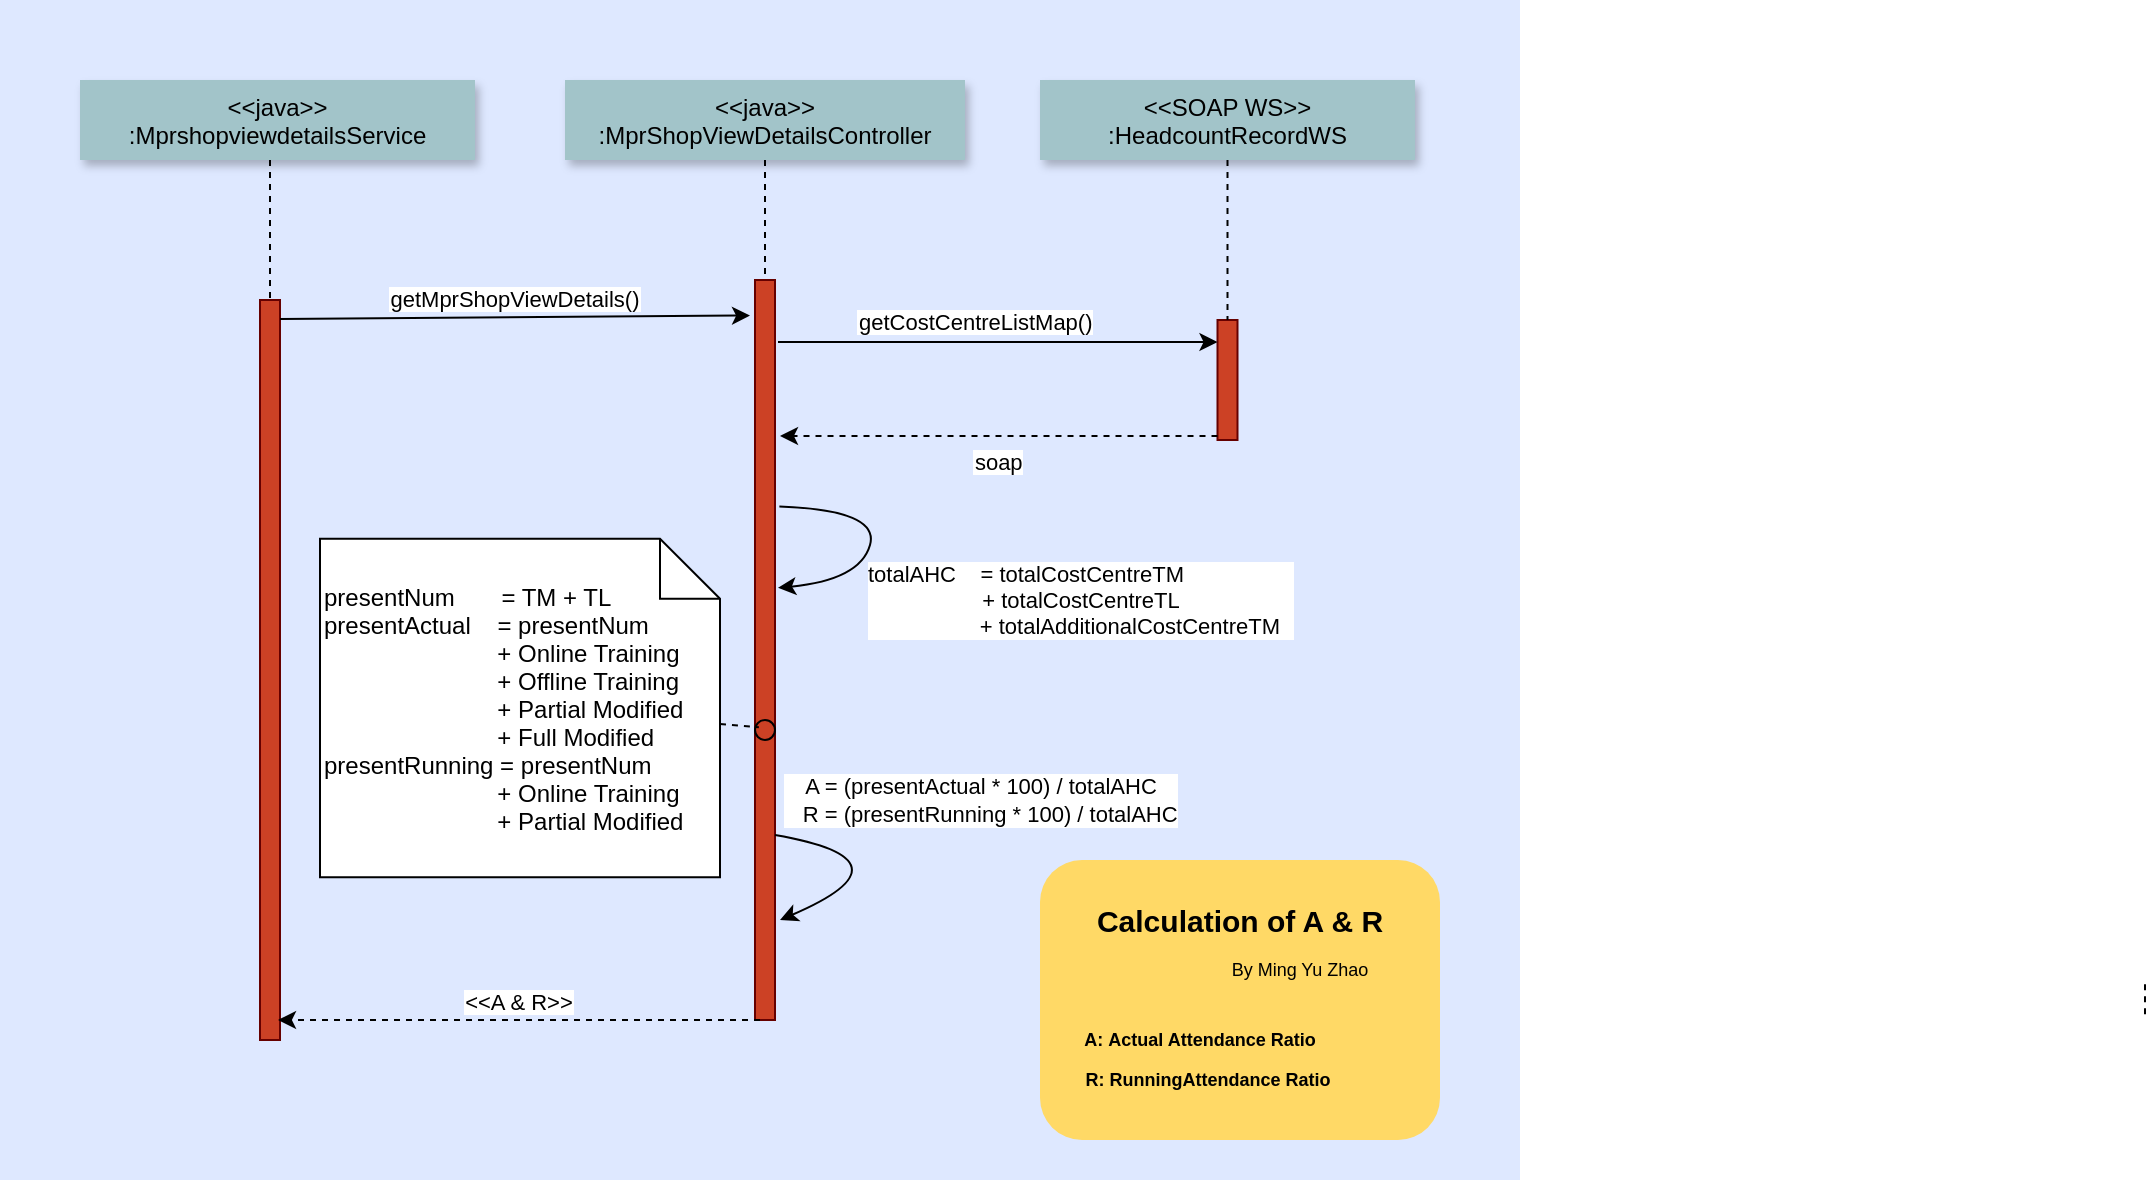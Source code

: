 <mxfile version="14.1.5" type="github">
  <diagram name="Page-1" id="9361dd3d-8414-5efd-6122-117bd74ce7a7">
    <mxGraphModel dx="1673" dy="934" grid="1" gridSize="10" guides="1" tooltips="1" connect="1" arrows="1" fold="1" page="0" pageScale="1.5" pageWidth="826" pageHeight="1169" background="#ffffff" math="0" shadow="0">
      <root>
        <mxCell id="0" />
        <mxCell id="1" parent="0" />
        <mxCell id="69" value="" style="fillColor=#DEE8FF;strokeColor=none" parent="1" vertex="1">
          <mxGeometry x="70" y="20" width="760" height="590" as="geometry" />
        </mxCell>
        <mxCell id="2" value="" style="fillColor=#CC4125;strokeColor=#660000" parent="1" vertex="1">
          <mxGeometry x="200" y="170" width="10" height="370" as="geometry" />
        </mxCell>
        <mxCell id="4" value="&lt;&lt;java&gt;&gt;&#xa;:MprshopviewdetailsService" style="shadow=1;fillColor=#A2C4C9;strokeColor=none" parent="1" vertex="1">
          <mxGeometry x="110" y="60" width="197.5" height="40" as="geometry" />
        </mxCell>
        <mxCell id="6" value="" style="fillColor=#CC4125;strokeColor=#660000" parent="1" vertex="1">
          <mxGeometry x="447.5" y="160" width="10" height="370" as="geometry" />
        </mxCell>
        <mxCell id="7" value="&lt;&lt;java&gt;&gt;&#xa;:MprShopViewDetailsController" style="shadow=1;fillColor=#A2C4C9;strokeColor=none" parent="1" vertex="1">
          <mxGeometry x="352.5" y="60" width="200" height="40" as="geometry" />
        </mxCell>
        <mxCell id="8" value="" style="edgeStyle=none;endArrow=none;dashed=1" parent="1" source="7" target="6" edge="1">
          <mxGeometry x="272.335" y="165" width="100" height="100" as="geometry">
            <mxPoint x="347.259" y="110" as="sourcePoint" />
            <mxPoint x="347.576" y="165" as="targetPoint" />
          </mxGeometry>
        </mxCell>
        <mxCell id="9" value="getMprShopViewDetails()" style="edgeStyle=none;verticalLabelPosition=top;verticalAlign=bottom;entryX=-0.25;entryY=0.048;entryDx=0;entryDy=0;entryPerimeter=0;" parent="1" edge="1" target="6">
          <mxGeometry x="220" y="92" width="100" height="100" as="geometry">
            <mxPoint x="210" y="179.5" as="sourcePoint" />
            <mxPoint x="440" y="180" as="targetPoint" />
          </mxGeometry>
        </mxCell>
        <mxCell id="21" value="" style="fillColor=#CC4125;strokeColor=#660000" parent="1" vertex="1">
          <mxGeometry x="678.75" y="180" width="10" height="60" as="geometry" />
        </mxCell>
        <mxCell id="22" value="&lt;&lt;SOAP WS&gt;&gt;&#xa;:HeadcountRecordWS" style="shadow=1;fillColor=#A2C4C9;strokeColor=none" parent="1" vertex="1">
          <mxGeometry x="590" y="60" width="187.5" height="40" as="geometry" />
        </mxCell>
        <mxCell id="23" value="" style="edgeStyle=none;endArrow=none;dashed=1" parent="1" source="22" target="21" edge="1">
          <mxGeometry x="614.488" y="175.0" width="100" height="100" as="geometry">
            <mxPoint x="674.653" y="110" as="sourcePoint" />
            <mxPoint x="674.653" y="260" as="targetPoint" />
          </mxGeometry>
        </mxCell>
        <mxCell id="27" value="getCostCentreListMap()" style="edgeStyle=elbowEdgeStyle;elbow=vertical;verticalLabelPosition=top;verticalAlign=bottom;" parent="1" target="21" edge="1">
          <mxGeometry width="100" height="100" as="geometry">
            <mxPoint x="459" y="191" as="sourcePoint" />
            <mxPoint x="640" y="190" as="targetPoint" />
            <Array as="points">
              <mxPoint x="570" y="191" />
            </Array>
            <mxPoint x="-11" y="-1" as="offset" />
          </mxGeometry>
        </mxCell>
        <mxCell id="28" value="soap" style="edgeStyle=elbowEdgeStyle;elbow=vertical;dashed=1;verticalLabelPosition=bottom;verticalAlign=top;" parent="1" source="21" edge="1">
          <mxGeometry x="550" y="280" width="100" height="100" as="geometry">
            <mxPoint x="529.784" y="280" as="sourcePoint" />
            <mxPoint x="460" y="238" as="targetPoint" />
            <Array as="points" />
          </mxGeometry>
        </mxCell>
        <mxCell id="33" value="" style="edgeStyle=elbowEdgeStyle;elbow=horizontal;endArrow=none;dashed=1" parent="1" source="4" target="2" edge="1">
          <mxGeometry x="230.0" y="310" width="100" height="100" as="geometry">
            <mxPoint x="230.0" y="410" as="sourcePoint" />
            <mxPoint x="330" y="310" as="targetPoint" />
          </mxGeometry>
        </mxCell>
        <mxCell id="39" value="" style="ellipse;fillColor=none" parent="1" vertex="1">
          <mxGeometry x="447.5" y="380.004" width="10.0" height="10" as="geometry" />
        </mxCell>
        <mxCell id="40" value="presentNum       = TM + TL&#xa;presentActual    = presentNum &#xa;                          + Online Training &#xa;                          + Offline Training &#xa;                          + Partial Modified &#xa;                          + Full Modified &#xa;presentRunning = presentNum &#xa;                          + Online Training &#xa;                          + Partial Modified " style="shape=note;align=left" parent="1" vertex="1">
          <mxGeometry x="230" y="289.39" width="200" height="169.22" as="geometry" />
        </mxCell>
        <mxCell id="41" value="" style="edgeStyle=none;endArrow=none;dashed=1;entryX=0.194;entryY=0.361;entryDx=0;entryDy=0;entryPerimeter=0;" parent="1" source="40" target="39" edge="1">
          <mxGeometry x="1030" y="180" width="100" height="100" as="geometry">
            <mxPoint x="1030" y="280" as="sourcePoint" />
            <mxPoint x="1130" y="180" as="targetPoint" />
          </mxGeometry>
        </mxCell>
        <mxCell id="56" value="" style="edgeStyle=none;endArrow=none;dashed=1" parent="1" edge="1">
          <mxGeometry x="1204.071" y="380.087" width="100" height="100" as="geometry">
            <mxPoint x="1142.5" y="512.083" as="sourcePoint" />
            <mxPoint x="1142.5" y="530" as="targetPoint" />
          </mxGeometry>
        </mxCell>
        <mxCell id="68" value="&lt;&lt;A &amp; R&gt;&gt;" style="edgeStyle=elbowEdgeStyle;elbow=vertical;dashed=1;verticalLabelPosition=bottom;verticalAlign=bottom;entryX=0.9;entryY=0.973;entryDx=0;entryDy=0;entryPerimeter=0;" parent="1" target="2" edge="1">
          <mxGeometry x="540" y="559.078" width="100" height="100" as="geometry">
            <mxPoint x="450" y="530" as="sourcePoint" />
            <mxPoint x="260" y="524" as="targetPoint" />
            <Array as="points" />
          </mxGeometry>
        </mxCell>
        <mxCell id="mCs7bf0H3MKEqxOorgmJ-92" value="" style="curved=1;endArrow=classic;html=1;exitX=1.219;exitY=0.306;exitDx=0;exitDy=0;entryX=1.15;entryY=0.416;entryDx=0;entryDy=0;exitPerimeter=0;entryPerimeter=0;" edge="1" parent="1" source="6" target="6">
          <mxGeometry width="50" height="50" relative="1" as="geometry">
            <mxPoint x="740" y="410" as="sourcePoint" />
            <mxPoint x="790" y="360" as="targetPoint" />
            <Array as="points">
              <mxPoint x="510" y="275" />
              <mxPoint x="500" y="310" />
            </Array>
          </mxGeometry>
        </mxCell>
        <mxCell id="mCs7bf0H3MKEqxOorgmJ-93" value="totalAHC&amp;nbsp; &amp;nbsp; = totalCostCentreTM&amp;nbsp; &amp;nbsp; &amp;nbsp; &amp;nbsp; &amp;nbsp; &amp;nbsp; &amp;nbsp; &amp;nbsp; &amp;nbsp;&amp;nbsp;&lt;br&gt;+ totalCostCentreTL &lt;br&gt;&amp;nbsp; &amp;nbsp; &amp;nbsp; &amp;nbsp; &amp;nbsp; &amp;nbsp; &amp;nbsp; &amp;nbsp; + totalAdditionalCostCentreTM" style="edgeLabel;html=1;align=center;verticalAlign=middle;resizable=0;points=[];" vertex="1" connectable="0" parent="mCs7bf0H3MKEqxOorgmJ-92">
          <mxGeometry x="-0.035" y="-3" relative="1" as="geometry">
            <mxPoint x="105.92" y="35.21" as="offset" />
          </mxGeometry>
        </mxCell>
        <mxCell id="mCs7bf0H3MKEqxOorgmJ-94" value="" style="curved=1;endArrow=classic;html=1;exitX=1;exitY=0.75;exitDx=0;exitDy=0;" edge="1" parent="1" source="6">
          <mxGeometry width="50" height="50" relative="1" as="geometry">
            <mxPoint x="468.76" y="287.6" as="sourcePoint" />
            <mxPoint x="460" y="480" as="targetPoint" />
            <Array as="points">
              <mxPoint x="530" y="450" />
            </Array>
          </mxGeometry>
        </mxCell>
        <mxCell id="mCs7bf0H3MKEqxOorgmJ-95" value="&lt;div&gt;A = (presentActual * 100) / totalAHC&lt;br&gt;&lt;/div&gt;&lt;div&gt;&amp;nbsp; &amp;nbsp;R = (presentRunning * 100) / totalAHC&lt;/div&gt;" style="edgeLabel;html=1;align=center;verticalAlign=middle;resizable=0;points=[];" vertex="1" connectable="0" parent="mCs7bf0H3MKEqxOorgmJ-94">
          <mxGeometry x="-0.035" y="-3" relative="1" as="geometry">
            <mxPoint x="32.29" y="-32.65" as="offset" />
          </mxGeometry>
        </mxCell>
        <mxCell id="mCs7bf0H3MKEqxOorgmJ-104" value="" style="group" vertex="1" connectable="0" parent="1">
          <mxGeometry x="590" y="450" width="200" height="140" as="geometry" />
        </mxCell>
        <mxCell id="71" value="" style="rounded=1;fontStyle=1;fillColor=#FFD966;strokeColor=none;align=center;fontSize=11;" parent="mCs7bf0H3MKEqxOorgmJ-104" vertex="1">
          <mxGeometry width="200" height="140" as="geometry" />
        </mxCell>
        <mxCell id="mCs7bf0H3MKEqxOorgmJ-100" value="Calculation of A &amp;amp; R" style="text;html=1;strokeColor=none;fillColor=none;align=center;verticalAlign=middle;whiteSpace=wrap;rounded=0;fontSize=15;fontStyle=1" vertex="1" parent="mCs7bf0H3MKEqxOorgmJ-104">
          <mxGeometry x="20" y="20" width="160" height="20" as="geometry" />
        </mxCell>
        <mxCell id="mCs7bf0H3MKEqxOorgmJ-101" value="By Ming Yu Zhao" style="text;html=1;strokeColor=none;fillColor=none;align=center;verticalAlign=middle;whiteSpace=wrap;rounded=0;fontSize=9;" vertex="1" parent="mCs7bf0H3MKEqxOorgmJ-104">
          <mxGeometry x="70" y="45" width="120" height="20" as="geometry" />
        </mxCell>
        <mxCell id="mCs7bf0H3MKEqxOorgmJ-102" value="A:&amp;nbsp;Actual Attendance Ratio" style="text;html=1;strokeColor=none;fillColor=none;align=center;verticalAlign=middle;whiteSpace=wrap;rounded=0;fontSize=9;fontStyle=1" vertex="1" parent="mCs7bf0H3MKEqxOorgmJ-104">
          <mxGeometry x="20" y="80" width="120" height="20" as="geometry" />
        </mxCell>
        <mxCell id="mCs7bf0H3MKEqxOorgmJ-103" value="R:&amp;nbsp;RunningAttendance Ratio" style="text;html=1;strokeColor=none;fillColor=none;align=center;verticalAlign=middle;whiteSpace=wrap;rounded=0;fontSize=9;fontStyle=1" vertex="1" parent="mCs7bf0H3MKEqxOorgmJ-104">
          <mxGeometry x="19" y="100" width="130" height="20" as="geometry" />
        </mxCell>
      </root>
    </mxGraphModel>
  </diagram>
</mxfile>
